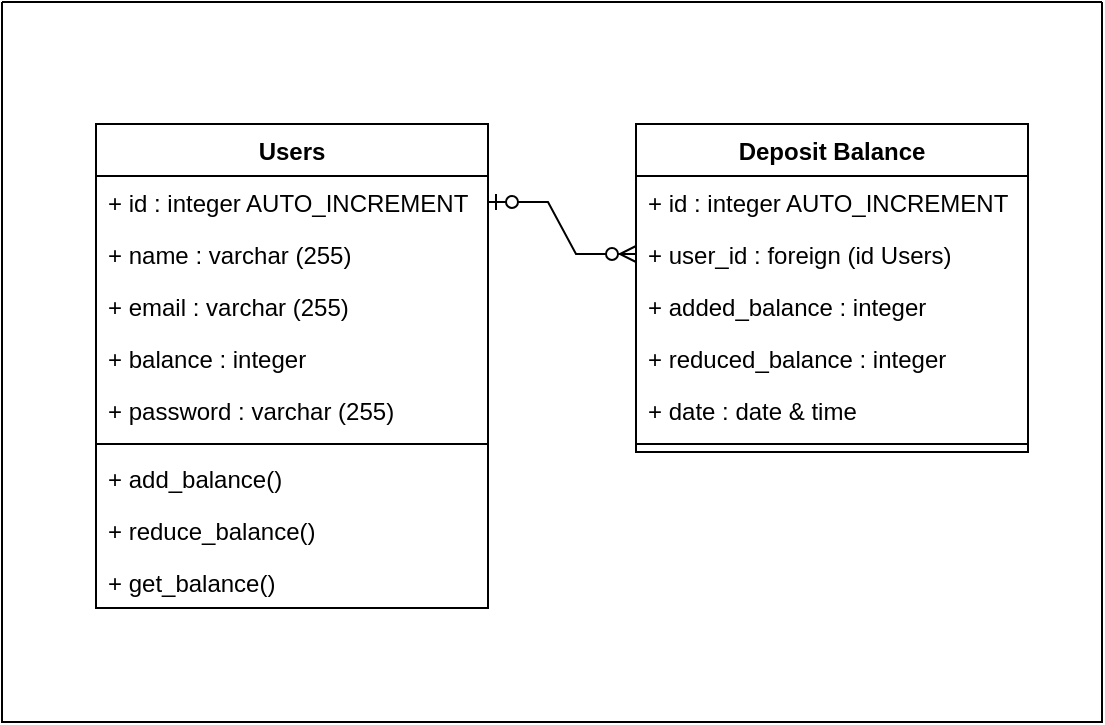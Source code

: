 <mxfile version="20.8.16" type="device"><diagram id="nAL7vlJCl9NZGi9eYZA7" name="Class Diagram"><mxGraphModel dx="1237" dy="797" grid="1" gridSize="10" guides="1" tooltips="1" connect="1" arrows="1" fold="1" page="1" pageScale="1" pageWidth="827" pageHeight="1169" math="0" shadow="0"><root><mxCell id="0"/><mxCell id="1" parent="0"/><mxCell id="HJusSDf6C9Q_2YHXAB89-5" value="" style="swimlane;startSize=0;" vertex="1" parent="1"><mxGeometry x="130" y="40" width="550" height="360" as="geometry"/></mxCell><mxCell id="HJusSDf6C9Q_2YHXAB89-6" value="Users" style="swimlane;fontStyle=1;align=center;verticalAlign=top;childLayout=stackLayout;horizontal=1;startSize=26;horizontalStack=0;resizeParent=1;resizeParentMax=0;resizeLast=0;collapsible=1;marginBottom=0;" vertex="1" parent="HJusSDf6C9Q_2YHXAB89-5"><mxGeometry x="47" y="61" width="196" height="242" as="geometry"/></mxCell><mxCell id="HJusSDf6C9Q_2YHXAB89-7" value="+ id : integer AUTO_INCREMENT&#10;" style="text;strokeColor=none;fillColor=none;align=left;verticalAlign=top;spacingLeft=4;spacingRight=4;overflow=hidden;rotatable=0;points=[[0,0.5],[1,0.5]];portConstraint=eastwest;" vertex="1" parent="HJusSDf6C9Q_2YHXAB89-6"><mxGeometry y="26" width="196" height="26" as="geometry"/></mxCell><mxCell id="HJusSDf6C9Q_2YHXAB89-13" value="+ name : varchar (255)&#10;" style="text;strokeColor=none;fillColor=none;align=left;verticalAlign=top;spacingLeft=4;spacingRight=4;overflow=hidden;rotatable=0;points=[[0,0.5],[1,0.5]];portConstraint=eastwest;" vertex="1" parent="HJusSDf6C9Q_2YHXAB89-6"><mxGeometry y="52" width="196" height="26" as="geometry"/></mxCell><mxCell id="HJusSDf6C9Q_2YHXAB89-14" value="+ email : varchar (255)&#10;" style="text;strokeColor=none;fillColor=none;align=left;verticalAlign=top;spacingLeft=4;spacingRight=4;overflow=hidden;rotatable=0;points=[[0,0.5],[1,0.5]];portConstraint=eastwest;" vertex="1" parent="HJusSDf6C9Q_2YHXAB89-6"><mxGeometry y="78" width="196" height="26" as="geometry"/></mxCell><mxCell id="HJusSDf6C9Q_2YHXAB89-12" value="+ balance : integer&#10;" style="text;strokeColor=none;fillColor=none;align=left;verticalAlign=top;spacingLeft=4;spacingRight=4;overflow=hidden;rotatable=0;points=[[0,0.5],[1,0.5]];portConstraint=eastwest;" vertex="1" parent="HJusSDf6C9Q_2YHXAB89-6"><mxGeometry y="104" width="196" height="26" as="geometry"/></mxCell><mxCell id="HJusSDf6C9Q_2YHXAB89-15" value="+ password : varchar (255)&#10;" style="text;strokeColor=none;fillColor=none;align=left;verticalAlign=top;spacingLeft=4;spacingRight=4;overflow=hidden;rotatable=0;points=[[0,0.5],[1,0.5]];portConstraint=eastwest;" vertex="1" parent="HJusSDf6C9Q_2YHXAB89-6"><mxGeometry y="130" width="196" height="26" as="geometry"/></mxCell><mxCell id="HJusSDf6C9Q_2YHXAB89-8" value="" style="line;strokeWidth=1;fillColor=none;align=left;verticalAlign=middle;spacingTop=-1;spacingLeft=3;spacingRight=3;rotatable=0;labelPosition=right;points=[];portConstraint=eastwest;strokeColor=inherit;" vertex="1" parent="HJusSDf6C9Q_2YHXAB89-6"><mxGeometry y="156" width="196" height="8" as="geometry"/></mxCell><mxCell id="HJusSDf6C9Q_2YHXAB89-16" value="+ add_balance()" style="text;strokeColor=none;fillColor=none;align=left;verticalAlign=top;spacingLeft=4;spacingRight=4;overflow=hidden;rotatable=0;points=[[0,0.5],[1,0.5]];portConstraint=eastwest;" vertex="1" parent="HJusSDf6C9Q_2YHXAB89-6"><mxGeometry y="164" width="196" height="26" as="geometry"/></mxCell><mxCell id="HJusSDf6C9Q_2YHXAB89-18" value="+ reduce_balance()" style="text;strokeColor=none;fillColor=none;align=left;verticalAlign=top;spacingLeft=4;spacingRight=4;overflow=hidden;rotatable=0;points=[[0,0.5],[1,0.5]];portConstraint=eastwest;" vertex="1" parent="HJusSDf6C9Q_2YHXAB89-6"><mxGeometry y="190" width="196" height="26" as="geometry"/></mxCell><mxCell id="HJusSDf6C9Q_2YHXAB89-17" value="+ get_balance()" style="text;strokeColor=none;fillColor=none;align=left;verticalAlign=top;spacingLeft=4;spacingRight=4;overflow=hidden;rotatable=0;points=[[0,0.5],[1,0.5]];portConstraint=eastwest;" vertex="1" parent="HJusSDf6C9Q_2YHXAB89-6"><mxGeometry y="216" width="196" height="26" as="geometry"/></mxCell><mxCell id="HJusSDf6C9Q_2YHXAB89-19" value="Deposit Balance" style="swimlane;fontStyle=1;align=center;verticalAlign=top;childLayout=stackLayout;horizontal=1;startSize=26;horizontalStack=0;resizeParent=1;resizeParentMax=0;resizeLast=0;collapsible=1;marginBottom=0;" vertex="1" parent="HJusSDf6C9Q_2YHXAB89-5"><mxGeometry x="317" y="61" width="196" height="164" as="geometry"/></mxCell><mxCell id="HJusSDf6C9Q_2YHXAB89-20" value="+ id : integer AUTO_INCREMENT&#10;" style="text;strokeColor=none;fillColor=none;align=left;verticalAlign=top;spacingLeft=4;spacingRight=4;overflow=hidden;rotatable=0;points=[[0,0.5],[1,0.5]];portConstraint=eastwest;" vertex="1" parent="HJusSDf6C9Q_2YHXAB89-19"><mxGeometry y="26" width="196" height="26" as="geometry"/></mxCell><mxCell id="HJusSDf6C9Q_2YHXAB89-21" value="+ user_id : foreign (id Users)&#10;" style="text;strokeColor=none;fillColor=none;align=left;verticalAlign=top;spacingLeft=4;spacingRight=4;overflow=hidden;rotatable=0;points=[[0,0.5],[1,0.5]];portConstraint=eastwest;" vertex="1" parent="HJusSDf6C9Q_2YHXAB89-19"><mxGeometry y="52" width="196" height="26" as="geometry"/></mxCell><mxCell id="HJusSDf6C9Q_2YHXAB89-22" value="+ added_balance : integer&#10;" style="text;strokeColor=none;fillColor=none;align=left;verticalAlign=top;spacingLeft=4;spacingRight=4;overflow=hidden;rotatable=0;points=[[0,0.5],[1,0.5]];portConstraint=eastwest;" vertex="1" parent="HJusSDf6C9Q_2YHXAB89-19"><mxGeometry y="78" width="196" height="26" as="geometry"/></mxCell><mxCell id="HJusSDf6C9Q_2YHXAB89-23" value="+ reduced_balance : integer&#10;" style="text;strokeColor=none;fillColor=none;align=left;verticalAlign=top;spacingLeft=4;spacingRight=4;overflow=hidden;rotatable=0;points=[[0,0.5],[1,0.5]];portConstraint=eastwest;" vertex="1" parent="HJusSDf6C9Q_2YHXAB89-19"><mxGeometry y="104" width="196" height="26" as="geometry"/></mxCell><mxCell id="HJusSDf6C9Q_2YHXAB89-24" value="+ date : date &amp; time&#10;" style="text;strokeColor=none;fillColor=none;align=left;verticalAlign=top;spacingLeft=4;spacingRight=4;overflow=hidden;rotatable=0;points=[[0,0.5],[1,0.5]];portConstraint=eastwest;" vertex="1" parent="HJusSDf6C9Q_2YHXAB89-19"><mxGeometry y="130" width="196" height="26" as="geometry"/></mxCell><mxCell id="HJusSDf6C9Q_2YHXAB89-25" value="" style="line;strokeWidth=1;fillColor=none;align=left;verticalAlign=middle;spacingTop=-1;spacingLeft=3;spacingRight=3;rotatable=0;labelPosition=right;points=[];portConstraint=eastwest;strokeColor=inherit;" vertex="1" parent="HJusSDf6C9Q_2YHXAB89-19"><mxGeometry y="156" width="196" height="8" as="geometry"/></mxCell><mxCell id="HJusSDf6C9Q_2YHXAB89-30" value="" style="edgeStyle=entityRelationEdgeStyle;fontSize=12;html=1;endArrow=ERzeroToMany;startArrow=ERzeroToOne;rounded=0;entryX=0;entryY=0.5;entryDx=0;entryDy=0;exitX=1;exitY=0.5;exitDx=0;exitDy=0;" edge="1" parent="HJusSDf6C9Q_2YHXAB89-5" source="HJusSDf6C9Q_2YHXAB89-7" target="HJusSDf6C9Q_2YHXAB89-21"><mxGeometry width="100" height="100" relative="1" as="geometry"><mxPoint x="330" y="120" as="sourcePoint"/><mxPoint x="420" y="20" as="targetPoint"/></mxGeometry></mxCell></root></mxGraphModel></diagram></mxfile>